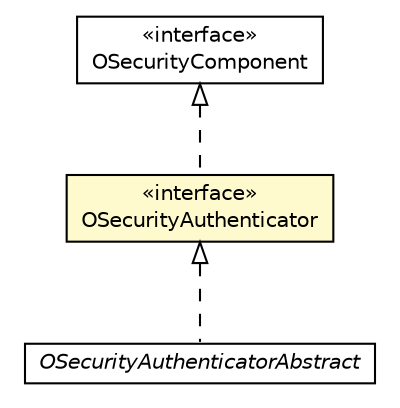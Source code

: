 #!/usr/local/bin/dot
#
# Class diagram 
# Generated by UMLGraph version R5_6-24-gf6e263 (http://www.umlgraph.org/)
#

digraph G {
	edge [fontname="Helvetica",fontsize=10,labelfontname="Helvetica",labelfontsize=10];
	node [fontname="Helvetica",fontsize=10,shape=plaintext];
	nodesep=0.25;
	ranksep=0.5;
	// com.orientechnologies.orient.server.security.OSecurityComponent
	c6585289 [label=<<table title="com.orientechnologies.orient.server.security.OSecurityComponent" border="0" cellborder="1" cellspacing="0" cellpadding="2" port="p" href="./OSecurityComponent.html">
		<tr><td><table border="0" cellspacing="0" cellpadding="1">
<tr><td align="center" balign="center"> &#171;interface&#187; </td></tr>
<tr><td align="center" balign="center"> OSecurityComponent </td></tr>
		</table></td></tr>
		</table>>, URL="./OSecurityComponent.html", fontname="Helvetica", fontcolor="black", fontsize=10.0];
	// com.orientechnologies.orient.server.security.OSecurityAuthenticatorAbstract
	c6585293 [label=<<table title="com.orientechnologies.orient.server.security.OSecurityAuthenticatorAbstract" border="0" cellborder="1" cellspacing="0" cellpadding="2" port="p" href="./OSecurityAuthenticatorAbstract.html">
		<tr><td><table border="0" cellspacing="0" cellpadding="1">
<tr><td align="center" balign="center"><font face="Helvetica-Oblique"> OSecurityAuthenticatorAbstract </font></td></tr>
		</table></td></tr>
		</table>>, URL="./OSecurityAuthenticatorAbstract.html", fontname="Helvetica", fontcolor="black", fontsize=10.0];
	// com.orientechnologies.orient.server.security.OSecurityAuthenticator
	c6585296 [label=<<table title="com.orientechnologies.orient.server.security.OSecurityAuthenticator" border="0" cellborder="1" cellspacing="0" cellpadding="2" port="p" bgcolor="lemonChiffon" href="./OSecurityAuthenticator.html">
		<tr><td><table border="0" cellspacing="0" cellpadding="1">
<tr><td align="center" balign="center"> &#171;interface&#187; </td></tr>
<tr><td align="center" balign="center"> OSecurityAuthenticator </td></tr>
		</table></td></tr>
		</table>>, URL="./OSecurityAuthenticator.html", fontname="Helvetica", fontcolor="black", fontsize=10.0];
	//com.orientechnologies.orient.server.security.OSecurityAuthenticatorAbstract implements com.orientechnologies.orient.server.security.OSecurityAuthenticator
	c6585296:p -> c6585293:p [dir=back,arrowtail=empty,style=dashed];
	//com.orientechnologies.orient.server.security.OSecurityAuthenticator implements com.orientechnologies.orient.server.security.OSecurityComponent
	c6585289:p -> c6585296:p [dir=back,arrowtail=empty,style=dashed];
}


